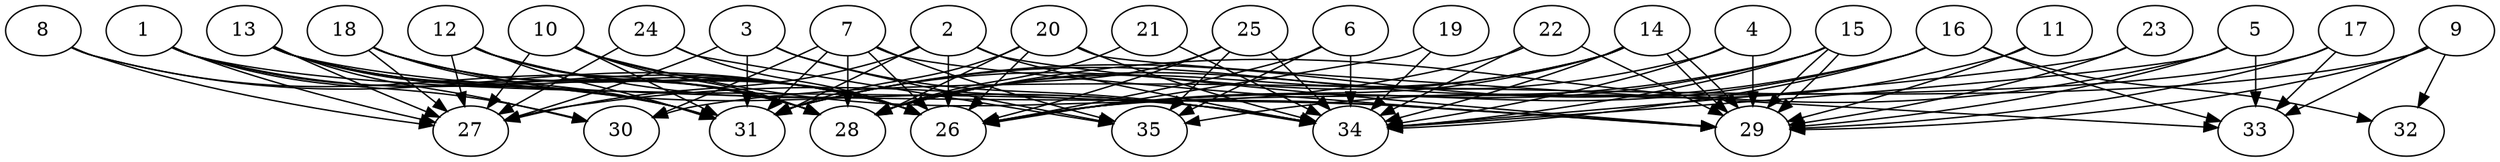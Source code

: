 // DAG automatically generated by daggen at Thu Oct  3 14:05:36 2019
// ./daggen --dot -n 35 --ccr 0.5 --fat 0.9 --regular 0.7 --density 0.7 --mindata 5242880 --maxdata 52428800 
digraph G {
  1 [size="58568704", alpha="0.03", expect_size="29284352"] 
  1 -> 26 [size ="29284352"]
  1 -> 27 [size ="29284352"]
  1 -> 30 [size ="29284352"]
  1 -> 31 [size ="29284352"]
  1 -> 34 [size ="29284352"]
  2 [size="92698624", alpha="0.02", expect_size="46349312"] 
  2 -> 26 [size ="46349312"]
  2 -> 27 [size ="46349312"]
  2 -> 29 [size ="46349312"]
  2 -> 31 [size ="46349312"]
  2 -> 34 [size ="46349312"]
  3 [size="55488512", alpha="0.10", expect_size="27744256"] 
  3 -> 27 [size ="27744256"]
  3 -> 31 [size ="27744256"]
  3 -> 34 [size ="27744256"]
  3 -> 35 [size ="27744256"]
  4 [size="48793600", alpha="0.03", expect_size="24396800"] 
  4 -> 28 [size ="24396800"]
  4 -> 29 [size ="24396800"]
  4 -> 34 [size ="24396800"]
  5 [size="18419712", alpha="0.03", expect_size="9209856"] 
  5 -> 28 [size ="9209856"]
  5 -> 29 [size ="9209856"]
  5 -> 33 [size ="9209856"]
  5 -> 34 [size ="9209856"]
  6 [size="62543872", alpha="0.10", expect_size="31271936"] 
  6 -> 26 [size ="31271936"]
  6 -> 34 [size ="31271936"]
  6 -> 35 [size ="31271936"]
  7 [size="38895616", alpha="0.01", expect_size="19447808"] 
  7 -> 26 [size ="19447808"]
  7 -> 28 [size ="19447808"]
  7 -> 29 [size ="19447808"]
  7 -> 30 [size ="19447808"]
  7 -> 31 [size ="19447808"]
  7 -> 35 [size ="19447808"]
  8 [size="98850816", alpha="0.06", expect_size="49425408"] 
  8 -> 26 [size ="49425408"]
  8 -> 27 [size ="49425408"]
  8 -> 28 [size ="49425408"]
  9 [size="60399616", alpha="0.12", expect_size="30199808"] 
  9 -> 29 [size ="30199808"]
  9 -> 30 [size ="30199808"]
  9 -> 32 [size ="30199808"]
  9 -> 33 [size ="30199808"]
  10 [size="48384000", alpha="0.04", expect_size="24192000"] 
  10 -> 26 [size ="24192000"]
  10 -> 27 [size ="24192000"]
  10 -> 28 [size ="24192000"]
  10 -> 29 [size ="24192000"]
  10 -> 31 [size ="24192000"]
  11 [size="71737344", alpha="0.06", expect_size="35868672"] 
  11 -> 29 [size ="35868672"]
  11 -> 35 [size ="35868672"]
  12 [size="85602304", alpha="0.14", expect_size="42801152"] 
  12 -> 26 [size ="42801152"]
  12 -> 27 [size ="42801152"]
  12 -> 28 [size ="42801152"]
  12 -> 31 [size ="42801152"]
  12 -> 34 [size ="42801152"]
  13 [size="97185792", alpha="0.17", expect_size="48592896"] 
  13 -> 26 [size ="48592896"]
  13 -> 27 [size ="48592896"]
  13 -> 28 [size ="48592896"]
  13 -> 29 [size ="48592896"]
  13 -> 30 [size ="48592896"]
  13 -> 31 [size ="48592896"]
  14 [size="51013632", alpha="0.04", expect_size="25506816"] 
  14 -> 26 [size ="25506816"]
  14 -> 28 [size ="25506816"]
  14 -> 29 [size ="25506816"]
  14 -> 29 [size ="25506816"]
  14 -> 31 [size ="25506816"]
  14 -> 34 [size ="25506816"]
  15 [size="66471936", alpha="0.15", expect_size="33235968"] 
  15 -> 26 [size ="33235968"]
  15 -> 29 [size ="33235968"]
  15 -> 29 [size ="33235968"]
  15 -> 31 [size ="33235968"]
  15 -> 34 [size ="33235968"]
  16 [size="79009792", alpha="0.01", expect_size="39504896"] 
  16 -> 26 [size ="39504896"]
  16 -> 31 [size ="39504896"]
  16 -> 32 [size ="39504896"]
  16 -> 33 [size ="39504896"]
  16 -> 34 [size ="39504896"]
  17 [size="33280000", alpha="0.14", expect_size="16640000"] 
  17 -> 26 [size ="16640000"]
  17 -> 29 [size ="16640000"]
  17 -> 33 [size ="16640000"]
  18 [size="38344704", alpha="0.06", expect_size="19172352"] 
  18 -> 26 [size ="19172352"]
  18 -> 27 [size ="19172352"]
  18 -> 28 [size ="19172352"]
  18 -> 31 [size ="19172352"]
  18 -> 34 [size ="19172352"]
  19 [size="67713024", alpha="0.16", expect_size="33856512"] 
  19 -> 26 [size ="33856512"]
  19 -> 34 [size ="33856512"]
  20 [size="31047680", alpha="0.13", expect_size="15523840"] 
  20 -> 26 [size ="15523840"]
  20 -> 28 [size ="15523840"]
  20 -> 31 [size ="15523840"]
  20 -> 33 [size ="15523840"]
  20 -> 34 [size ="15523840"]
  21 [size="51650560", alpha="0.00", expect_size="25825280"] 
  21 -> 28 [size ="25825280"]
  21 -> 34 [size ="25825280"]
  22 [size="78854144", alpha="0.05", expect_size="39427072"] 
  22 -> 27 [size ="39427072"]
  22 -> 29 [size ="39427072"]
  22 -> 34 [size ="39427072"]
  23 [size="50726912", alpha="0.19", expect_size="25363456"] 
  23 -> 29 [size ="25363456"]
  23 -> 34 [size ="25363456"]
  24 [size="36632576", alpha="0.01", expect_size="18316288"] 
  24 -> 26 [size ="18316288"]
  24 -> 27 [size ="18316288"]
  24 -> 35 [size ="18316288"]
  25 [size="54222848", alpha="0.05", expect_size="27111424"] 
  25 -> 26 [size ="27111424"]
  25 -> 28 [size ="27111424"]
  25 -> 34 [size ="27111424"]
  25 -> 35 [size ="27111424"]
  26 [size="31635456", alpha="0.00", expect_size="15817728"] 
  27 [size="37527552", alpha="0.01", expect_size="18763776"] 
  28 [size="10831872", alpha="0.01", expect_size="5415936"] 
  29 [size="38756352", alpha="0.11", expect_size="19378176"] 
  30 [size="21383168", alpha="0.10", expect_size="10691584"] 
  31 [size="84094976", alpha="0.01", expect_size="42047488"] 
  32 [size="86228992", alpha="0.08", expect_size="43114496"] 
  33 [size="15628288", alpha="0.14", expect_size="7814144"] 
  34 [size="11671552", alpha="0.08", expect_size="5835776"] 
  35 [size="18294784", alpha="0.14", expect_size="9147392"] 
}

